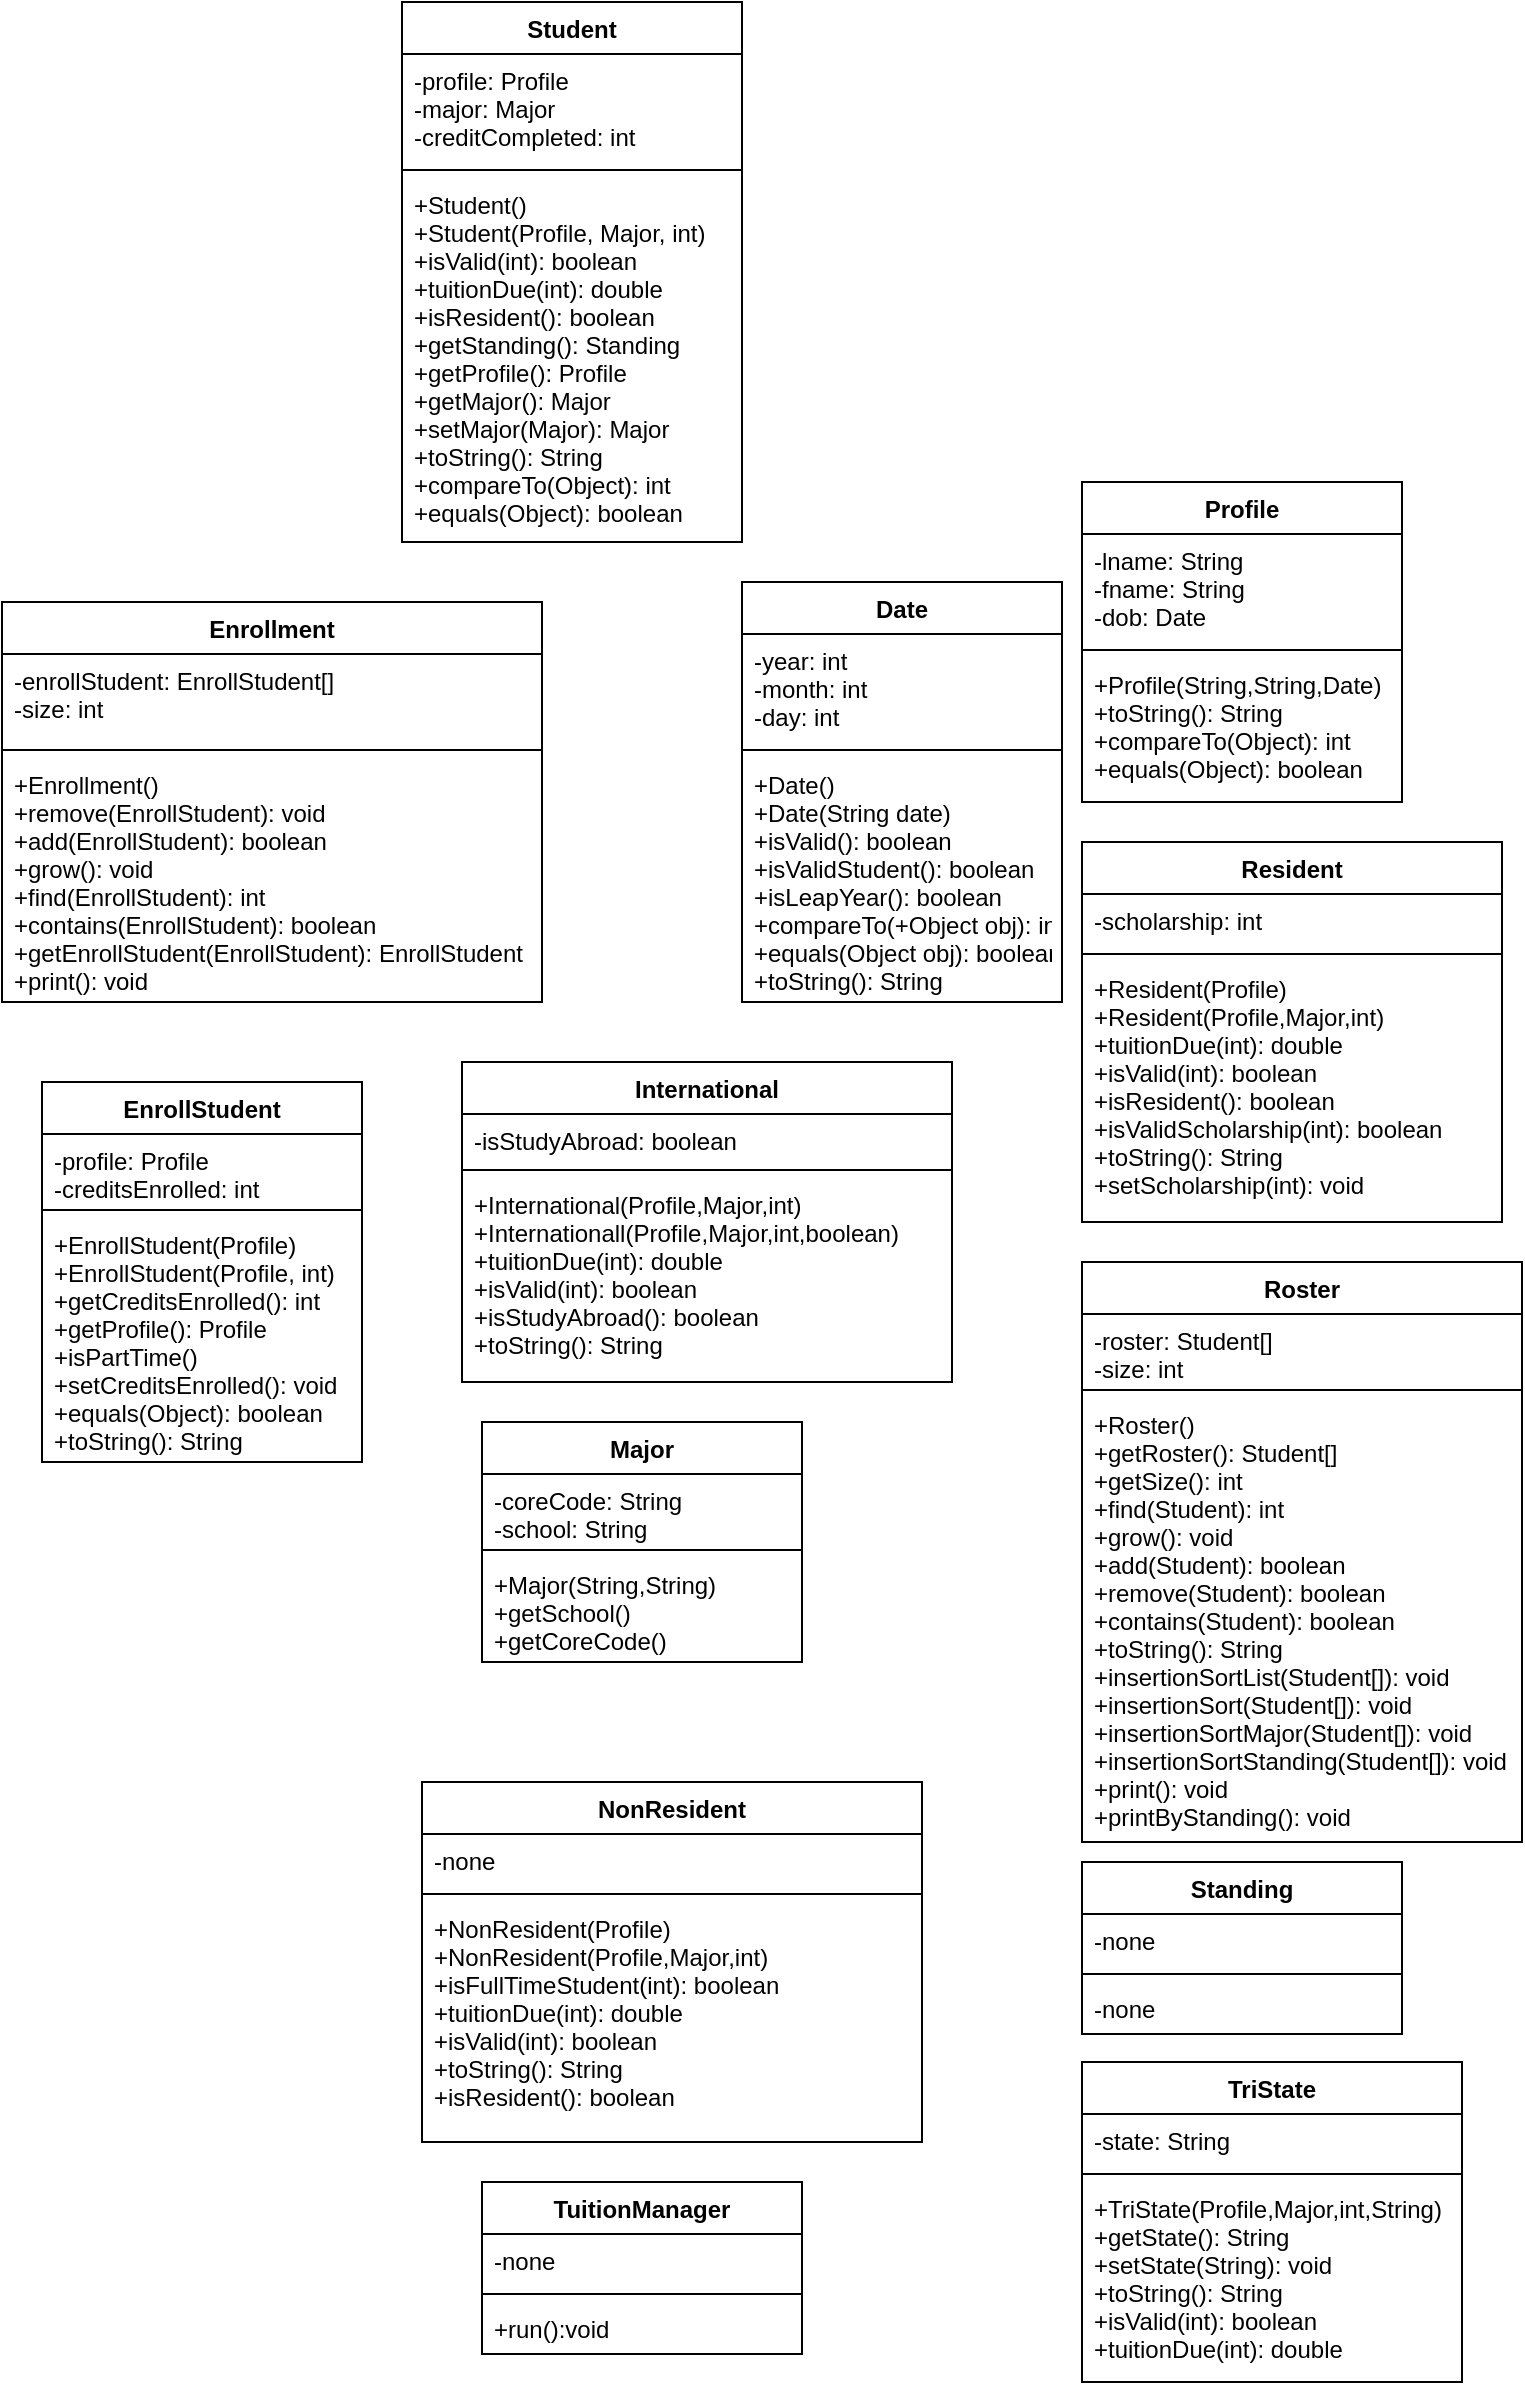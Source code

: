 <mxfile version="20.8.23" type="github">
  <diagram name="Page-1" id="c4acf3e9-155e-7222-9cf6-157b1a14988f">
    <mxGraphModel dx="1984" dy="1666" grid="1" gridSize="10" guides="1" tooltips="1" connect="1" arrows="1" fold="1" page="1" pageScale="1" pageWidth="850" pageHeight="1100" background="none" math="0" shadow="0">
      <root>
        <mxCell id="0" />
        <mxCell id="1" parent="0" />
        <mxCell id="W4gs8_7KVZacax8HziNK-53" value="International" style="swimlane;fontStyle=1;align=center;verticalAlign=top;childLayout=stackLayout;horizontal=1;startSize=26;horizontalStack=0;resizeParent=1;resizeParentMax=0;resizeLast=0;collapsible=1;marginBottom=0;" vertex="1" parent="1">
          <mxGeometry x="220" y="370" width="245" height="160" as="geometry" />
        </mxCell>
        <mxCell id="W4gs8_7KVZacax8HziNK-54" value="-isStudyAbroad: boolean&#xa;" style="text;strokeColor=none;fillColor=none;align=left;verticalAlign=top;spacingLeft=4;spacingRight=4;overflow=hidden;rotatable=0;points=[[0,0.5],[1,0.5]];portConstraint=eastwest;" vertex="1" parent="W4gs8_7KVZacax8HziNK-53">
          <mxGeometry y="26" width="245" height="24" as="geometry" />
        </mxCell>
        <mxCell id="W4gs8_7KVZacax8HziNK-55" value="" style="line;strokeWidth=1;fillColor=none;align=left;verticalAlign=middle;spacingTop=-1;spacingLeft=3;spacingRight=3;rotatable=0;labelPosition=right;points=[];portConstraint=eastwest;strokeColor=inherit;" vertex="1" parent="W4gs8_7KVZacax8HziNK-53">
          <mxGeometry y="50" width="245" height="8" as="geometry" />
        </mxCell>
        <mxCell id="W4gs8_7KVZacax8HziNK-56" value="+International(Profile,Major,int)&#xa;+Internationall(Profile,Major,int,boolean)&#xa;+tuitionDue(int): double&#xa;+isValid(int): boolean&#xa;+isStudyAbroad(): boolean&#xa;+toString(): String&#xa;" style="text;strokeColor=none;fillColor=none;align=left;verticalAlign=top;spacingLeft=4;spacingRight=4;overflow=hidden;rotatable=0;points=[[0,0.5],[1,0.5]];portConstraint=eastwest;" vertex="1" parent="W4gs8_7KVZacax8HziNK-53">
          <mxGeometry y="58" width="245" height="102" as="geometry" />
        </mxCell>
        <mxCell id="W4gs8_7KVZacax8HziNK-57" value="Major" style="swimlane;fontStyle=1;align=center;verticalAlign=top;childLayout=stackLayout;horizontal=1;startSize=26;horizontalStack=0;resizeParent=1;resizeParentMax=0;resizeLast=0;collapsible=1;marginBottom=0;" vertex="1" parent="1">
          <mxGeometry x="230" y="550" width="160" height="120" as="geometry" />
        </mxCell>
        <mxCell id="W4gs8_7KVZacax8HziNK-58" value="-coreCode: String&#xa;-school: String&#xa;" style="text;strokeColor=none;fillColor=none;align=left;verticalAlign=top;spacingLeft=4;spacingRight=4;overflow=hidden;rotatable=0;points=[[0,0.5],[1,0.5]];portConstraint=eastwest;" vertex="1" parent="W4gs8_7KVZacax8HziNK-57">
          <mxGeometry y="26" width="160" height="34" as="geometry" />
        </mxCell>
        <mxCell id="W4gs8_7KVZacax8HziNK-59" value="" style="line;strokeWidth=1;fillColor=none;align=left;verticalAlign=middle;spacingTop=-1;spacingLeft=3;spacingRight=3;rotatable=0;labelPosition=right;points=[];portConstraint=eastwest;strokeColor=inherit;" vertex="1" parent="W4gs8_7KVZacax8HziNK-57">
          <mxGeometry y="60" width="160" height="8" as="geometry" />
        </mxCell>
        <mxCell id="W4gs8_7KVZacax8HziNK-60" value="+Major(String,String)&#xa;+getSchool()&#xa;+getCoreCode()&#xa;" style="text;strokeColor=none;fillColor=none;align=left;verticalAlign=top;spacingLeft=4;spacingRight=4;overflow=hidden;rotatable=0;points=[[0,0.5],[1,0.5]];portConstraint=eastwest;" vertex="1" parent="W4gs8_7KVZacax8HziNK-57">
          <mxGeometry y="68" width="160" height="52" as="geometry" />
        </mxCell>
        <mxCell id="W4gs8_7KVZacax8HziNK-65" value="NonResident" style="swimlane;fontStyle=1;align=center;verticalAlign=top;childLayout=stackLayout;horizontal=1;startSize=26;horizontalStack=0;resizeParent=1;resizeParentMax=0;resizeLast=0;collapsible=1;marginBottom=0;" vertex="1" parent="1">
          <mxGeometry x="200" y="730" width="250" height="180" as="geometry" />
        </mxCell>
        <mxCell id="W4gs8_7KVZacax8HziNK-66" value="-none" style="text;strokeColor=none;fillColor=none;align=left;verticalAlign=top;spacingLeft=4;spacingRight=4;overflow=hidden;rotatable=0;points=[[0,0.5],[1,0.5]];portConstraint=eastwest;" vertex="1" parent="W4gs8_7KVZacax8HziNK-65">
          <mxGeometry y="26" width="250" height="26" as="geometry" />
        </mxCell>
        <mxCell id="W4gs8_7KVZacax8HziNK-67" value="" style="line;strokeWidth=1;fillColor=none;align=left;verticalAlign=middle;spacingTop=-1;spacingLeft=3;spacingRight=3;rotatable=0;labelPosition=right;points=[];portConstraint=eastwest;strokeColor=inherit;" vertex="1" parent="W4gs8_7KVZacax8HziNK-65">
          <mxGeometry y="52" width="250" height="8" as="geometry" />
        </mxCell>
        <mxCell id="W4gs8_7KVZacax8HziNK-68" value="+NonResident(Profile)&#xa;+NonResident(Profile,Major,int)&#xa;+isFullTimeStudent(int): boolean&#xa;+tuitionDue(int): double&#xa;+isValid(int): boolean&#xa;+toString(): String&#xa;+isResident(): boolean&#xa;&#xa;" style="text;strokeColor=none;fillColor=none;align=left;verticalAlign=top;spacingLeft=4;spacingRight=4;overflow=hidden;rotatable=0;points=[[0,0.5],[1,0.5]];portConstraint=eastwest;" vertex="1" parent="W4gs8_7KVZacax8HziNK-65">
          <mxGeometry y="60" width="250" height="120" as="geometry" />
        </mxCell>
        <mxCell id="W4gs8_7KVZacax8HziNK-70" value="Profile" style="swimlane;fontStyle=1;align=center;verticalAlign=top;childLayout=stackLayout;horizontal=1;startSize=26;horizontalStack=0;resizeParent=1;resizeParentMax=0;resizeLast=0;collapsible=1;marginBottom=0;" vertex="1" parent="1">
          <mxGeometry x="530" y="80" width="160" height="160" as="geometry" />
        </mxCell>
        <mxCell id="W4gs8_7KVZacax8HziNK-71" value="-lname: String&#xa;-fname: String&#xa;-dob: Date&#xa;" style="text;strokeColor=none;fillColor=none;align=left;verticalAlign=top;spacingLeft=4;spacingRight=4;overflow=hidden;rotatable=0;points=[[0,0.5],[1,0.5]];portConstraint=eastwest;" vertex="1" parent="W4gs8_7KVZacax8HziNK-70">
          <mxGeometry y="26" width="160" height="54" as="geometry" />
        </mxCell>
        <mxCell id="W4gs8_7KVZacax8HziNK-72" value="" style="line;strokeWidth=1;fillColor=none;align=left;verticalAlign=middle;spacingTop=-1;spacingLeft=3;spacingRight=3;rotatable=0;labelPosition=right;points=[];portConstraint=eastwest;strokeColor=inherit;" vertex="1" parent="W4gs8_7KVZacax8HziNK-70">
          <mxGeometry y="80" width="160" height="8" as="geometry" />
        </mxCell>
        <mxCell id="W4gs8_7KVZacax8HziNK-73" value="+Profile(String,String,Date)&#xa;+toString(): String&#xa;+compareTo(Object): int&#xa;+equals(Object): boolean&#xa;" style="text;strokeColor=none;fillColor=none;align=left;verticalAlign=top;spacingLeft=4;spacingRight=4;overflow=hidden;rotatable=0;points=[[0,0.5],[1,0.5]];portConstraint=eastwest;" vertex="1" parent="W4gs8_7KVZacax8HziNK-70">
          <mxGeometry y="88" width="160" height="72" as="geometry" />
        </mxCell>
        <mxCell id="W4gs8_7KVZacax8HziNK-74" value="Resident" style="swimlane;fontStyle=1;align=center;verticalAlign=top;childLayout=stackLayout;horizontal=1;startSize=26;horizontalStack=0;resizeParent=1;resizeParentMax=0;resizeLast=0;collapsible=1;marginBottom=0;" vertex="1" parent="1">
          <mxGeometry x="530" y="260" width="210" height="190" as="geometry" />
        </mxCell>
        <mxCell id="W4gs8_7KVZacax8HziNK-75" value="-scholarship: int" style="text;strokeColor=none;fillColor=none;align=left;verticalAlign=top;spacingLeft=4;spacingRight=4;overflow=hidden;rotatable=0;points=[[0,0.5],[1,0.5]];portConstraint=eastwest;" vertex="1" parent="W4gs8_7KVZacax8HziNK-74">
          <mxGeometry y="26" width="210" height="26" as="geometry" />
        </mxCell>
        <mxCell id="W4gs8_7KVZacax8HziNK-76" value="" style="line;strokeWidth=1;fillColor=none;align=left;verticalAlign=middle;spacingTop=-1;spacingLeft=3;spacingRight=3;rotatable=0;labelPosition=right;points=[];portConstraint=eastwest;strokeColor=inherit;" vertex="1" parent="W4gs8_7KVZacax8HziNK-74">
          <mxGeometry y="52" width="210" height="8" as="geometry" />
        </mxCell>
        <mxCell id="W4gs8_7KVZacax8HziNK-77" value="+Resident(Profile)&#xa;+Resident(Profile,Major,int)&#xa;+tuitionDue(int): double&#xa;+isValid(int): boolean&#xa;+isResident(): boolean&#xa;+isValidScholarship(int): boolean&#xa;+toString(): String&#xa;+setScholarship(int): void&#xa;&#xa;" style="text;strokeColor=none;fillColor=none;align=left;verticalAlign=top;spacingLeft=4;spacingRight=4;overflow=hidden;rotatable=0;points=[[0,0.5],[1,0.5]];portConstraint=eastwest;" vertex="1" parent="W4gs8_7KVZacax8HziNK-74">
          <mxGeometry y="60" width="210" height="130" as="geometry" />
        </mxCell>
        <mxCell id="W4gs8_7KVZacax8HziNK-78" value="Roster" style="swimlane;fontStyle=1;align=center;verticalAlign=top;childLayout=stackLayout;horizontal=1;startSize=26;horizontalStack=0;resizeParent=1;resizeParentMax=0;resizeLast=0;collapsible=1;marginBottom=0;" vertex="1" parent="1">
          <mxGeometry x="530" y="470" width="220" height="290" as="geometry" />
        </mxCell>
        <mxCell id="W4gs8_7KVZacax8HziNK-79" value="-roster: Student[]&#xa;-size: int&#xa;" style="text;strokeColor=none;fillColor=none;align=left;verticalAlign=top;spacingLeft=4;spacingRight=4;overflow=hidden;rotatable=0;points=[[0,0.5],[1,0.5]];portConstraint=eastwest;" vertex="1" parent="W4gs8_7KVZacax8HziNK-78">
          <mxGeometry y="26" width="220" height="34" as="geometry" />
        </mxCell>
        <mxCell id="W4gs8_7KVZacax8HziNK-80" value="" style="line;strokeWidth=1;fillColor=none;align=left;verticalAlign=middle;spacingTop=-1;spacingLeft=3;spacingRight=3;rotatable=0;labelPosition=right;points=[];portConstraint=eastwest;strokeColor=inherit;" vertex="1" parent="W4gs8_7KVZacax8HziNK-78">
          <mxGeometry y="60" width="220" height="8" as="geometry" />
        </mxCell>
        <mxCell id="W4gs8_7KVZacax8HziNK-81" value="+Roster()&#xa;+getRoster(): Student[]&#xa;+getSize(): int&#xa;+find(Student): int&#xa;+grow(): void&#xa;+add(Student): boolean&#xa;+remove(Student): boolean&#xa;+contains(Student): boolean&#xa;+toString(): String&#xa;+insertionSortList(Student[]): void&#xa;+insertionSort(Student[]): void&#xa;+insertionSortMajor(Student[]): void&#xa;+insertionSortStanding(Student[]): void&#xa;+print(): void&#xa;+printByStanding(): void&#xa;&#xa;&#xa;&#xa;" style="text;strokeColor=none;fillColor=none;align=left;verticalAlign=top;spacingLeft=4;spacingRight=4;overflow=hidden;rotatable=0;points=[[0,0.5],[1,0.5]];portConstraint=eastwest;" vertex="1" parent="W4gs8_7KVZacax8HziNK-78">
          <mxGeometry y="68" width="220" height="222" as="geometry" />
        </mxCell>
        <mxCell id="W4gs8_7KVZacax8HziNK-82" value="Standing" style="swimlane;fontStyle=1;align=center;verticalAlign=top;childLayout=stackLayout;horizontal=1;startSize=26;horizontalStack=0;resizeParent=1;resizeParentMax=0;resizeLast=0;collapsible=1;marginBottom=0;" vertex="1" parent="1">
          <mxGeometry x="530" y="770" width="160" height="86" as="geometry" />
        </mxCell>
        <mxCell id="W4gs8_7KVZacax8HziNK-83" value="-none" style="text;strokeColor=none;fillColor=none;align=left;verticalAlign=top;spacingLeft=4;spacingRight=4;overflow=hidden;rotatable=0;points=[[0,0.5],[1,0.5]];portConstraint=eastwest;" vertex="1" parent="W4gs8_7KVZacax8HziNK-82">
          <mxGeometry y="26" width="160" height="26" as="geometry" />
        </mxCell>
        <mxCell id="W4gs8_7KVZacax8HziNK-84" value="" style="line;strokeWidth=1;fillColor=none;align=left;verticalAlign=middle;spacingTop=-1;spacingLeft=3;spacingRight=3;rotatable=0;labelPosition=right;points=[];portConstraint=eastwest;strokeColor=inherit;" vertex="1" parent="W4gs8_7KVZacax8HziNK-82">
          <mxGeometry y="52" width="160" height="8" as="geometry" />
        </mxCell>
        <mxCell id="W4gs8_7KVZacax8HziNK-85" value="-none" style="text;strokeColor=none;fillColor=none;align=left;verticalAlign=top;spacingLeft=4;spacingRight=4;overflow=hidden;rotatable=0;points=[[0,0.5],[1,0.5]];portConstraint=eastwest;" vertex="1" parent="W4gs8_7KVZacax8HziNK-82">
          <mxGeometry y="60" width="160" height="26" as="geometry" />
        </mxCell>
        <mxCell id="W4gs8_7KVZacax8HziNK-86" value="TriState" style="swimlane;fontStyle=1;align=center;verticalAlign=top;childLayout=stackLayout;horizontal=1;startSize=26;horizontalStack=0;resizeParent=1;resizeParentMax=0;resizeLast=0;collapsible=1;marginBottom=0;" vertex="1" parent="1">
          <mxGeometry x="530" y="870" width="190" height="160" as="geometry" />
        </mxCell>
        <mxCell id="W4gs8_7KVZacax8HziNK-87" value="-state: String" style="text;strokeColor=none;fillColor=none;align=left;verticalAlign=top;spacingLeft=4;spacingRight=4;overflow=hidden;rotatable=0;points=[[0,0.5],[1,0.5]];portConstraint=eastwest;" vertex="1" parent="W4gs8_7KVZacax8HziNK-86">
          <mxGeometry y="26" width="190" height="26" as="geometry" />
        </mxCell>
        <mxCell id="W4gs8_7KVZacax8HziNK-88" value="" style="line;strokeWidth=1;fillColor=none;align=left;verticalAlign=middle;spacingTop=-1;spacingLeft=3;spacingRight=3;rotatable=0;labelPosition=right;points=[];portConstraint=eastwest;strokeColor=inherit;" vertex="1" parent="W4gs8_7KVZacax8HziNK-86">
          <mxGeometry y="52" width="190" height="8" as="geometry" />
        </mxCell>
        <mxCell id="W4gs8_7KVZacax8HziNK-89" value="+TriState(Profile,Major,int,String)&#xa;+getState(): String&#xa;+setState(String): void&#xa;+toString(): String&#xa;+isValid(int): boolean&#xa;+tuitionDue(int): double&#xa;" style="text;strokeColor=none;fillColor=none;align=left;verticalAlign=top;spacingLeft=4;spacingRight=4;overflow=hidden;rotatable=0;points=[[0,0.5],[1,0.5]];portConstraint=eastwest;" vertex="1" parent="W4gs8_7KVZacax8HziNK-86">
          <mxGeometry y="60" width="190" height="100" as="geometry" />
        </mxCell>
        <mxCell id="W4gs8_7KVZacax8HziNK-90" value="TuitionManager" style="swimlane;fontStyle=1;align=center;verticalAlign=top;childLayout=stackLayout;horizontal=1;startSize=26;horizontalStack=0;resizeParent=1;resizeParentMax=0;resizeLast=0;collapsible=1;marginBottom=0;" vertex="1" parent="1">
          <mxGeometry x="230" y="930" width="160" height="86" as="geometry" />
        </mxCell>
        <mxCell id="W4gs8_7KVZacax8HziNK-91" value="-none" style="text;strokeColor=none;fillColor=none;align=left;verticalAlign=top;spacingLeft=4;spacingRight=4;overflow=hidden;rotatable=0;points=[[0,0.5],[1,0.5]];portConstraint=eastwest;" vertex="1" parent="W4gs8_7KVZacax8HziNK-90">
          <mxGeometry y="26" width="160" height="26" as="geometry" />
        </mxCell>
        <mxCell id="W4gs8_7KVZacax8HziNK-92" value="" style="line;strokeWidth=1;fillColor=none;align=left;verticalAlign=middle;spacingTop=-1;spacingLeft=3;spacingRight=3;rotatable=0;labelPosition=right;points=[];portConstraint=eastwest;strokeColor=inherit;" vertex="1" parent="W4gs8_7KVZacax8HziNK-90">
          <mxGeometry y="52" width="160" height="8" as="geometry" />
        </mxCell>
        <mxCell id="W4gs8_7KVZacax8HziNK-93" value="+run():void" style="text;strokeColor=none;fillColor=none;align=left;verticalAlign=top;spacingLeft=4;spacingRight=4;overflow=hidden;rotatable=0;points=[[0,0.5],[1,0.5]];portConstraint=eastwest;" vertex="1" parent="W4gs8_7KVZacax8HziNK-90">
          <mxGeometry y="60" width="160" height="26" as="geometry" />
        </mxCell>
        <mxCell id="W4gs8_7KVZacax8HziNK-94" value="Student" style="swimlane;fontStyle=1;align=center;verticalAlign=top;childLayout=stackLayout;horizontal=1;startSize=26;horizontalStack=0;resizeParent=1;resizeParentMax=0;resizeLast=0;collapsible=1;marginBottom=0;" vertex="1" parent="1">
          <mxGeometry x="190" y="-160" width="170" height="270" as="geometry" />
        </mxCell>
        <mxCell id="W4gs8_7KVZacax8HziNK-95" value="-profile: Profile&#xa;-major: Major&#xa;-creditCompleted: int&#xa;" style="text;strokeColor=none;fillColor=none;align=left;verticalAlign=top;spacingLeft=4;spacingRight=4;overflow=hidden;rotatable=0;points=[[0,0.5],[1,0.5]];portConstraint=eastwest;" vertex="1" parent="W4gs8_7KVZacax8HziNK-94">
          <mxGeometry y="26" width="170" height="54" as="geometry" />
        </mxCell>
        <mxCell id="W4gs8_7KVZacax8HziNK-96" value="" style="line;strokeWidth=1;fillColor=none;align=left;verticalAlign=middle;spacingTop=-1;spacingLeft=3;spacingRight=3;rotatable=0;labelPosition=right;points=[];portConstraint=eastwest;strokeColor=inherit;" vertex="1" parent="W4gs8_7KVZacax8HziNK-94">
          <mxGeometry y="80" width="170" height="8" as="geometry" />
        </mxCell>
        <mxCell id="W4gs8_7KVZacax8HziNK-97" value="+Student()&#xa;+Student(Profile, Major, int)&#xa;+isValid(int): boolean&#xa;+tuitionDue(int): double&#xa;+isResident(): boolean&#xa;+getStanding(): Standing&#xa;+getProfile(): Profile&#xa;+getMajor(): Major&#xa;+setMajor(Major): Major&#xa;+toString(): String&#xa;+compareTo(Object): int&#xa;+equals(Object): boolean&#xa;" style="text;strokeColor=none;fillColor=none;align=left;verticalAlign=top;spacingLeft=4;spacingRight=4;overflow=hidden;rotatable=0;points=[[0,0.5],[1,0.5]];portConstraint=eastwest;" vertex="1" parent="W4gs8_7KVZacax8HziNK-94">
          <mxGeometry y="88" width="170" height="182" as="geometry" />
        </mxCell>
        <mxCell id="W4gs8_7KVZacax8HziNK-98" value="Date" style="swimlane;fontStyle=1;align=center;verticalAlign=top;childLayout=stackLayout;horizontal=1;startSize=26;horizontalStack=0;resizeParent=1;resizeParentMax=0;resizeLast=0;collapsible=1;marginBottom=0;" vertex="1" parent="1">
          <mxGeometry x="360" y="130" width="160" height="210" as="geometry" />
        </mxCell>
        <mxCell id="W4gs8_7KVZacax8HziNK-99" value="-year: int&#xa;-month: int&#xa;-day: int&#xa;" style="text;strokeColor=none;fillColor=none;align=left;verticalAlign=top;spacingLeft=4;spacingRight=4;overflow=hidden;rotatable=0;points=[[0,0.5],[1,0.5]];portConstraint=eastwest;" vertex="1" parent="W4gs8_7KVZacax8HziNK-98">
          <mxGeometry y="26" width="160" height="54" as="geometry" />
        </mxCell>
        <mxCell id="W4gs8_7KVZacax8HziNK-100" value="" style="line;strokeWidth=1;fillColor=none;align=left;verticalAlign=middle;spacingTop=-1;spacingLeft=3;spacingRight=3;rotatable=0;labelPosition=right;points=[];portConstraint=eastwest;strokeColor=inherit;" vertex="1" parent="W4gs8_7KVZacax8HziNK-98">
          <mxGeometry y="80" width="160" height="8" as="geometry" />
        </mxCell>
        <mxCell id="W4gs8_7KVZacax8HziNK-101" value="+Date()&#xa;+Date(String date)&#xa;+isValid(): boolean&#xa;+isValidStudent(): boolean&#xa;+isLeapYear(): boolean&#xa;+compareTo(+Object obj): int&#xa;+equals(Object obj): boolean&#xa;+toString(): String&#xa;" style="text;strokeColor=none;fillColor=none;align=left;verticalAlign=top;spacingLeft=4;spacingRight=4;overflow=hidden;rotatable=0;points=[[0,0.5],[1,0.5]];portConstraint=eastwest;" vertex="1" parent="W4gs8_7KVZacax8HziNK-98">
          <mxGeometry y="88" width="160" height="122" as="geometry" />
        </mxCell>
        <mxCell id="W4gs8_7KVZacax8HziNK-102" value="Enrollment" style="swimlane;fontStyle=1;align=center;verticalAlign=top;childLayout=stackLayout;horizontal=1;startSize=26;horizontalStack=0;resizeParent=1;resizeParentMax=0;resizeLast=0;collapsible=1;marginBottom=0;" vertex="1" parent="1">
          <mxGeometry x="-10" y="140" width="270" height="200" as="geometry" />
        </mxCell>
        <mxCell id="W4gs8_7KVZacax8HziNK-103" value="-enrollStudent: EnrollStudent[]&#xa;-size: int&#xa;" style="text;strokeColor=none;fillColor=none;align=left;verticalAlign=top;spacingLeft=4;spacingRight=4;overflow=hidden;rotatable=0;points=[[0,0.5],[1,0.5]];portConstraint=eastwest;" vertex="1" parent="W4gs8_7KVZacax8HziNK-102">
          <mxGeometry y="26" width="270" height="44" as="geometry" />
        </mxCell>
        <mxCell id="W4gs8_7KVZacax8HziNK-104" value="" style="line;strokeWidth=1;fillColor=none;align=left;verticalAlign=middle;spacingTop=-1;spacingLeft=3;spacingRight=3;rotatable=0;labelPosition=right;points=[];portConstraint=eastwest;strokeColor=inherit;" vertex="1" parent="W4gs8_7KVZacax8HziNK-102">
          <mxGeometry y="70" width="270" height="8" as="geometry" />
        </mxCell>
        <mxCell id="W4gs8_7KVZacax8HziNK-105" value="+Enrollment()&#xa;+remove(EnrollStudent): void&#xa;+add(EnrollStudent): boolean&#xa;+grow(): void&#xa;+find(EnrollStudent): int&#xa;+contains(EnrollStudent): boolean&#xa;+getEnrollStudent(EnrollStudent): EnrollStudent&#xa;+print(): void&#xa;&#xa;&#xa;&#xa;" style="text;strokeColor=none;fillColor=none;align=left;verticalAlign=top;spacingLeft=4;spacingRight=4;overflow=hidden;rotatable=0;points=[[0,0.5],[1,0.5]];portConstraint=eastwest;" vertex="1" parent="W4gs8_7KVZacax8HziNK-102">
          <mxGeometry y="78" width="270" height="122" as="geometry" />
        </mxCell>
        <mxCell id="W4gs8_7KVZacax8HziNK-106" value="EnrollStudent" style="swimlane;fontStyle=1;align=center;verticalAlign=top;childLayout=stackLayout;horizontal=1;startSize=26;horizontalStack=0;resizeParent=1;resizeParentMax=0;resizeLast=0;collapsible=1;marginBottom=0;" vertex="1" parent="1">
          <mxGeometry x="10" y="380" width="160" height="190" as="geometry" />
        </mxCell>
        <mxCell id="W4gs8_7KVZacax8HziNK-107" value="-profile: Profile&#xa;-creditsEnrolled: int&#xa;" style="text;strokeColor=none;fillColor=none;align=left;verticalAlign=top;spacingLeft=4;spacingRight=4;overflow=hidden;rotatable=0;points=[[0,0.5],[1,0.5]];portConstraint=eastwest;" vertex="1" parent="W4gs8_7KVZacax8HziNK-106">
          <mxGeometry y="26" width="160" height="34" as="geometry" />
        </mxCell>
        <mxCell id="W4gs8_7KVZacax8HziNK-108" value="" style="line;strokeWidth=1;fillColor=none;align=left;verticalAlign=middle;spacingTop=-1;spacingLeft=3;spacingRight=3;rotatable=0;labelPosition=right;points=[];portConstraint=eastwest;strokeColor=inherit;" vertex="1" parent="W4gs8_7KVZacax8HziNK-106">
          <mxGeometry y="60" width="160" height="8" as="geometry" />
        </mxCell>
        <mxCell id="W4gs8_7KVZacax8HziNK-109" value="+EnrollStudent(Profile)&#xa;+EnrollStudent(Profile, int)&#xa;+getCreditsEnrolled(): int&#xa;+getProfile(): Profile&#xa;+isPartTime()&#xa;+setCreditsEnrolled(): void&#xa;+equals(Object): boolean&#xa;+toString(): String&#xa;" style="text;strokeColor=none;fillColor=none;align=left;verticalAlign=top;spacingLeft=4;spacingRight=4;overflow=hidden;rotatable=0;points=[[0,0.5],[1,0.5]];portConstraint=eastwest;" vertex="1" parent="W4gs8_7KVZacax8HziNK-106">
          <mxGeometry y="68" width="160" height="122" as="geometry" />
        </mxCell>
      </root>
    </mxGraphModel>
  </diagram>
</mxfile>
